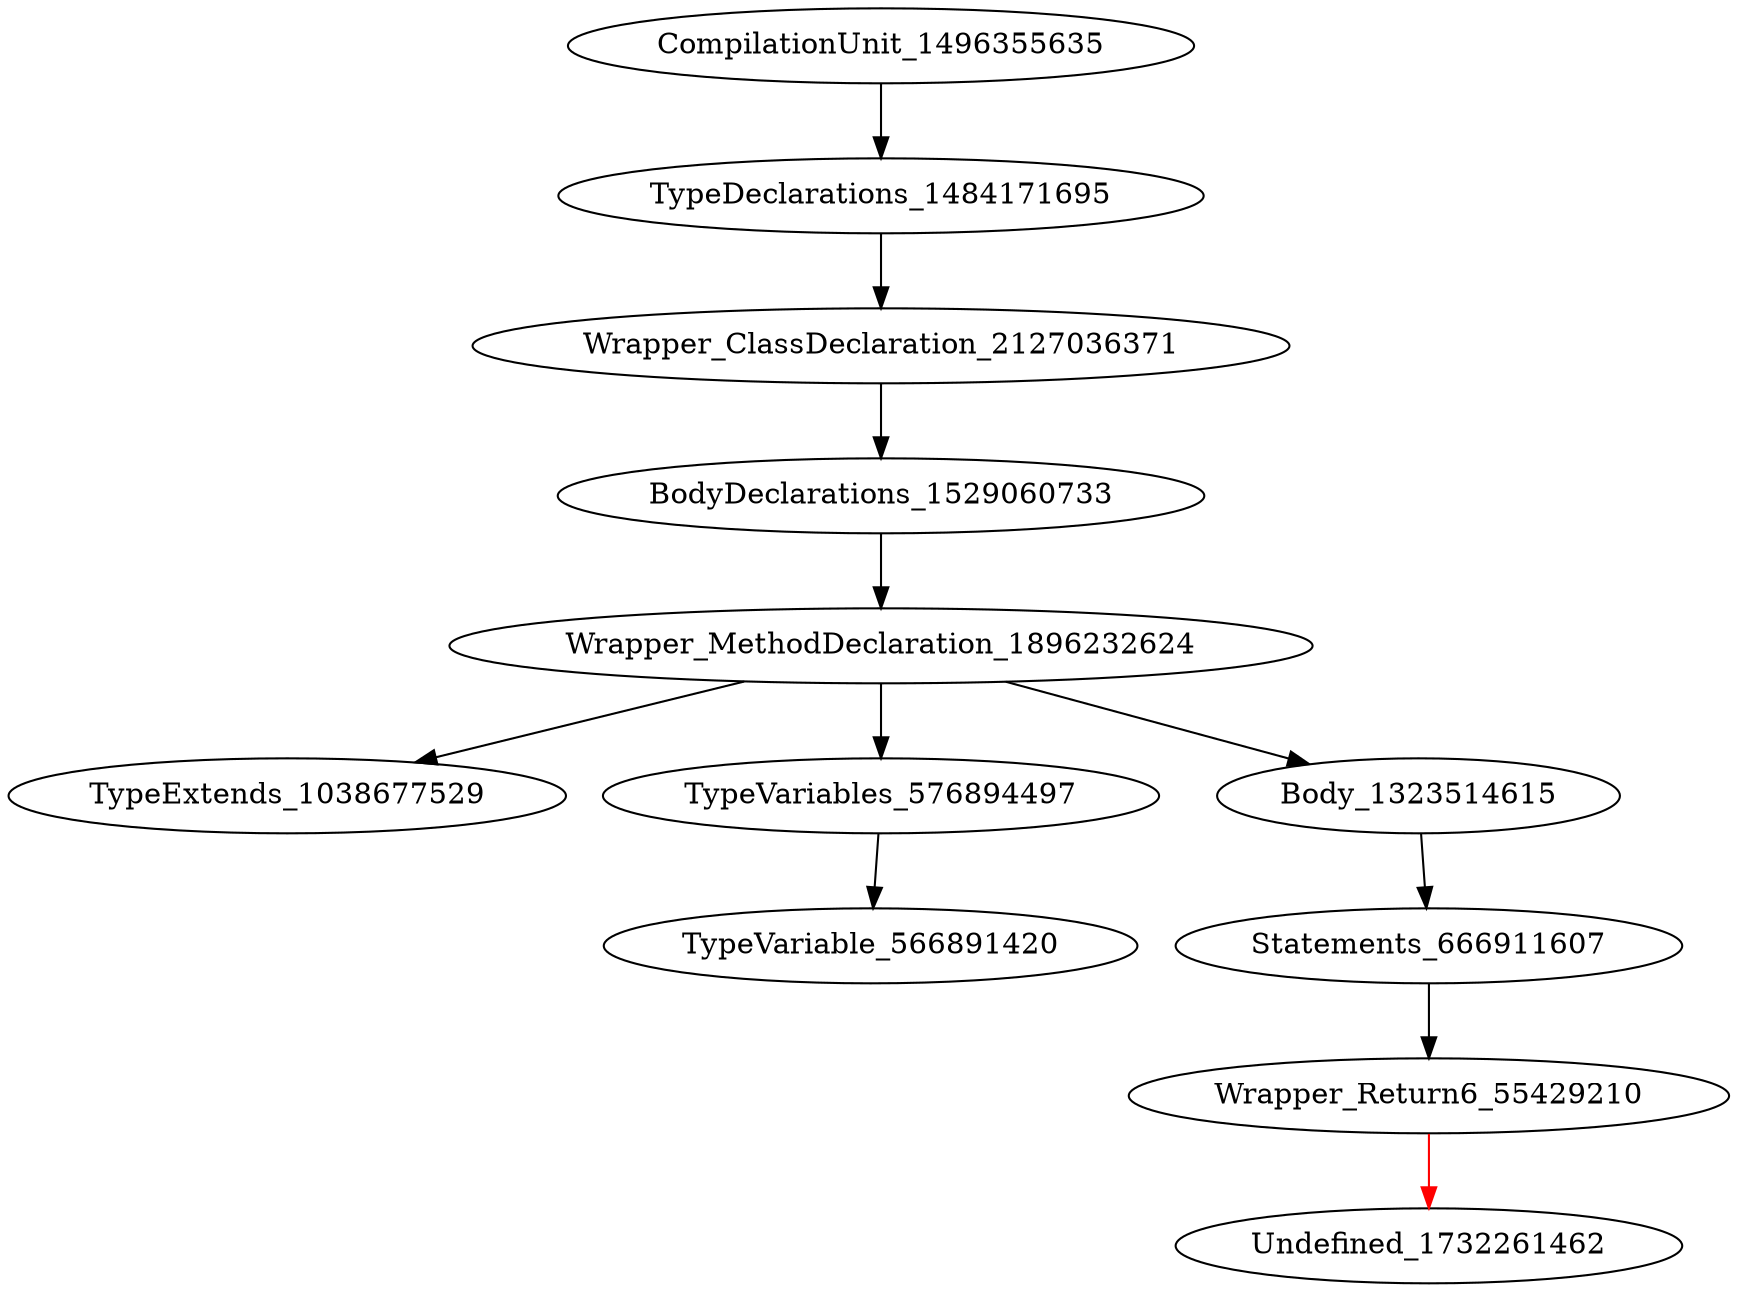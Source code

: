 digraph {
CompilationUnit_1496355635 -> TypeDeclarations_1484171695
TypeDeclarations_1484171695 -> Wrapper_ClassDeclaration_2127036371
Wrapper_ClassDeclaration_2127036371 -> BodyDeclarations_1529060733
BodyDeclarations_1529060733 -> Wrapper_MethodDeclaration_1896232624
Wrapper_MethodDeclaration_1896232624 -> TypeExtends_1038677529
Wrapper_MethodDeclaration_1896232624 -> TypeVariables_576894497
Wrapper_MethodDeclaration_1896232624 -> Body_1323514615
TypeVariables_576894497 -> TypeVariable_566891420
Body_1323514615 -> Statements_666911607
Statements_666911607 -> Wrapper_Return6_55429210
Wrapper_Return6_55429210 -> Undefined_1732261462 [color = red] 
}